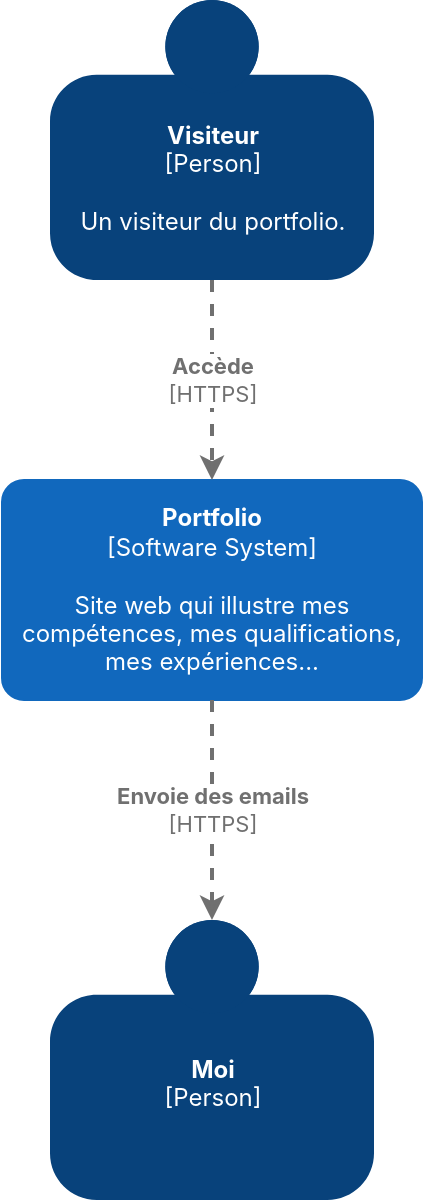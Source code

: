 <mxfile version="15.8.6" type="device"><diagram id="YMUzxtbosY5K7Hh0wimk" name="Page-1"><mxGraphModel dx="1038" dy="564" grid="1" gridSize="10" guides="1" tooltips="1" connect="1" arrows="1" fold="1" page="1" pageScale="1" pageWidth="827" pageHeight="1169" math="0" shadow="0"><root><mxCell id="0"/><mxCell id="1" parent="0"/><object placeholders="1" c4Name="Visiteur" c4Type="Person" c4Description="Un visiteur du portfolio." label="&lt;b&gt;%c4Name%&lt;/b&gt;&lt;div&gt;[%c4Type%]&lt;/div&gt;&lt;br&gt;&lt;div&gt;%c4Description%&lt;/div&gt;" id="XdAbX7vv5y4RgEaWKxki-2"><mxCell style="html=1;dashed=0;whitespace=wrap;fillColor=#08427b;strokeColor=none;fontColor=#ffffff;shape=mxgraph.c4.person;align=center;metaEdit=1;points=[[0.5,0,0],[1,0.5,0],[1,0.75,0],[0.75,1,0],[0.5,1,0],[0.25,1,0],[0,0.75,0],[0,0.5,0]];metaData={&quot;c4Type&quot;:{&quot;editable&quot;:false}};fontFamily=Inter;fontSource=https%3A%2F%2Ffonts.googleapis.com%2Fcss%3Ffamily%3DInter;spacing=8;" parent="1" vertex="1"><mxGeometry x="126" y="90" width="162" height="140" as="geometry"/></mxCell></object><object placeholders="1" c4Name="Portfolio" c4Type="Software System" c4Description="Site web qui illustre mes compétences, mes qualifications, mes expériences..." label="&lt;b&gt;%c4Name%&lt;/b&gt;&lt;div&gt;[%c4Type%]&lt;/div&gt;&lt;br&gt;&lt;div&gt;%c4Description%&lt;/div&gt;" id="XdAbX7vv5y4RgEaWKxki-3"><mxCell style="rounded=1;whiteSpace=wrap;html=1;labelBackgroundColor=none;fillColor=#1168BD;fontColor=#ffffff;align=center;arcSize=10;strokeColor=#1168BD;metaEdit=1;metaData={&quot;c4Type&quot;:{&quot;editable&quot;:false}};points=[[0.25,0,0],[0.5,0,0],[0.75,0,0],[1,0.25,0],[1,0.5,0],[1,0.75,0],[0.75,1,0],[0.5,1,0],[0.25,1,0],[0,0.75,0],[0,0.5,0],[0,0.25,0]];fontFamily=Inter;fontSource=https%3A%2F%2Ffonts.googleapis.com%2Fcss%3Ffamily%3DInter;spacing=8;" parent="1" vertex="1"><mxGeometry x="102" y="330" width="210" height="110" as="geometry"/></mxCell></object><object placeholders="1" c4Type="Relationship" c4Technology="HTTPS" c4Description="Accède" label="&lt;div style=&quot;text-align: left&quot;&gt;&lt;div style=&quot;text-align: center&quot;&gt;&lt;b&gt;%c4Description%&lt;/b&gt;&lt;/div&gt;&lt;div style=&quot;text-align: center&quot;&gt;[%c4Technology%]&lt;/div&gt;&lt;/div&gt;" id="XdAbX7vv5y4RgEaWKxki-7"><mxCell style="edgeStyle=none;rounded=0;html=1;jettySize=auto;orthogonalLoop=1;strokeColor=#707070;strokeWidth=2;fontColor=#707070;jumpStyle=none;dashed=1;metaEdit=1;metaData={&quot;c4Type&quot;:{&quot;editable&quot;:false}};exitX=0.5;exitY=1;exitDx=0;exitDy=0;exitPerimeter=0;entryX=0.5;entryY=0;entryDx=0;entryDy=0;entryPerimeter=0;fontFamily=Inter;fontSource=https%3A%2F%2Ffonts.googleapis.com%2Fcss%3Ffamily%3DInter;spacing=8;" parent="1" source="XdAbX7vv5y4RgEaWKxki-2" target="XdAbX7vv5y4RgEaWKxki-3" edge="1"><mxGeometry width="160" relative="1" as="geometry"><mxPoint x="60" y="250" as="sourcePoint"/><mxPoint x="210" y="330" as="targetPoint"/><mxPoint as="offset"/></mxGeometry></mxCell></object><object placeholders="1" c4Name="Moi" c4Type="Person" c4Description="" label="&lt;b&gt;%c4Name%&lt;/b&gt;&lt;div&gt;[%c4Type%]&lt;/div&gt;&lt;br&gt;&lt;div&gt;%c4Description%&lt;/div&gt;" id="2"><mxCell style="html=1;dashed=0;whitespace=wrap;fillColor=#08427b;strokeColor=none;fontColor=#ffffff;shape=mxgraph.c4.person;align=center;metaEdit=1;points=[[0.5,0,0],[1,0.5,0],[1,0.75,0],[0.75,1,0],[0.5,1,0],[0.25,1,0],[0,0.75,0],[0,0.5,0]];metaData={&quot;c4Type&quot;:{&quot;editable&quot;:false}};fontFamily=Inter;fontSource=https%3A%2F%2Ffonts.googleapis.com%2Fcss%3Ffamily%3DInter;spacing=8;" parent="1" vertex="1"><mxGeometry x="126" y="550" width="162" height="140" as="geometry"/></mxCell></object><object placeholders="1" c4Type="Relationship" c4Technology="HTTPS" c4Description="Envoie des emails" label="&lt;div style=&quot;text-align: left&quot;&gt;&lt;div style=&quot;text-align: center&quot;&gt;&lt;b&gt;%c4Description%&lt;/b&gt;&lt;/div&gt;&lt;div style=&quot;text-align: center&quot;&gt;[%c4Technology%]&lt;/div&gt;&lt;/div&gt;" id="3"><mxCell style="edgeStyle=none;rounded=0;html=1;jettySize=auto;orthogonalLoop=1;strokeColor=#707070;strokeWidth=2;fontColor=#707070;jumpStyle=none;dashed=1;metaEdit=1;metaData={&quot;c4Type&quot;:{&quot;editable&quot;:false}};exitX=0.5;exitY=1;exitDx=0;exitDy=0;exitPerimeter=0;entryX=0.5;entryY=0;entryDx=0;entryDy=0;entryPerimeter=0;fontFamily=Inter;fontSource=https%3A%2F%2Ffonts.googleapis.com%2Fcss%3Ffamily%3DInter;spacing=8;" parent="1" source="XdAbX7vv5y4RgEaWKxki-3" target="2" edge="1"><mxGeometry width="160" relative="1" as="geometry"><mxPoint x="217" y="240" as="sourcePoint"/><mxPoint x="217" y="340" as="targetPoint"/><mxPoint as="offset"/></mxGeometry></mxCell></object></root></mxGraphModel></diagram></mxfile>